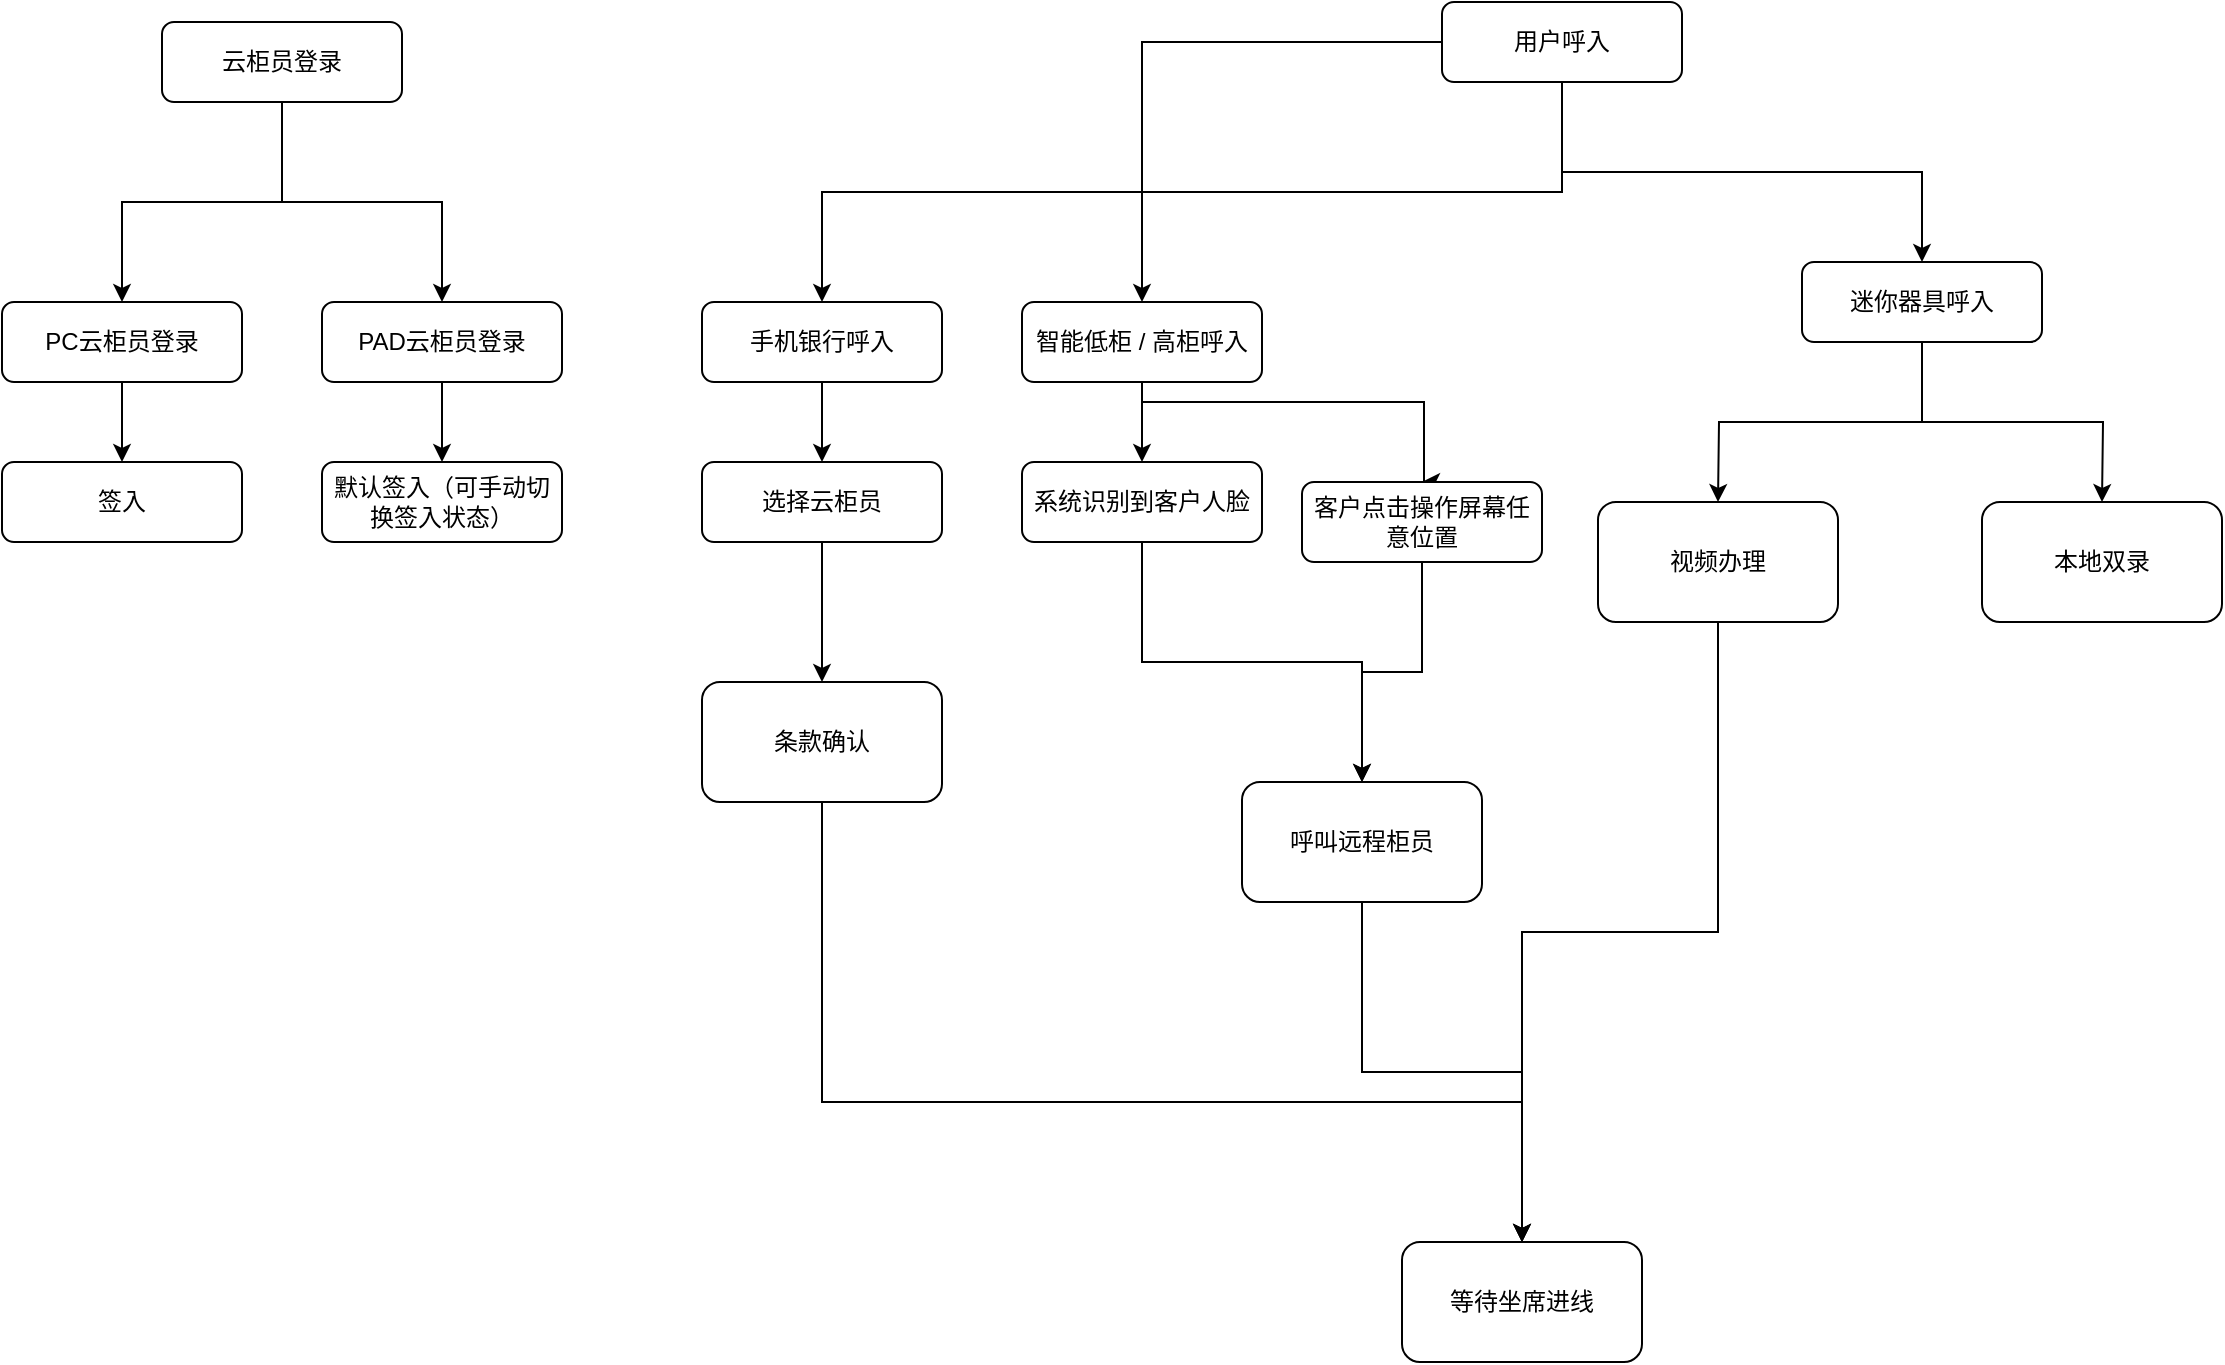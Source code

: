 <mxfile version="24.2.8" type="github">
  <diagram id="C5RBs43oDa-KdzZeNtuy" name="Page-1">
    <mxGraphModel dx="2214" dy="1774" grid="1" gridSize="10" guides="1" tooltips="1" connect="1" arrows="1" fold="1" page="1" pageScale="1" pageWidth="827" pageHeight="1169" math="0" shadow="0">
      <root>
        <mxCell id="WIyWlLk6GJQsqaUBKTNV-0" />
        <mxCell id="WIyWlLk6GJQsqaUBKTNV-1" parent="WIyWlLk6GJQsqaUBKTNV-0" />
        <mxCell id="HxlN1PRi2jvmmC1PD4Mm-4" style="edgeStyle=orthogonalEdgeStyle;rounded=0;orthogonalLoop=1;jettySize=auto;html=1;exitX=0.5;exitY=1;exitDx=0;exitDy=0;entryX=0.5;entryY=0;entryDx=0;entryDy=0;" edge="1" parent="WIyWlLk6GJQsqaUBKTNV-1" source="WIyWlLk6GJQsqaUBKTNV-3" target="HxlN1PRi2jvmmC1PD4Mm-0">
          <mxGeometry relative="1" as="geometry" />
        </mxCell>
        <mxCell id="HxlN1PRi2jvmmC1PD4Mm-5" style="edgeStyle=orthogonalEdgeStyle;rounded=0;orthogonalLoop=1;jettySize=auto;html=1;entryX=0.5;entryY=0;entryDx=0;entryDy=0;" edge="1" parent="WIyWlLk6GJQsqaUBKTNV-1" source="WIyWlLk6GJQsqaUBKTNV-3" target="HxlN1PRi2jvmmC1PD4Mm-1">
          <mxGeometry relative="1" as="geometry" />
        </mxCell>
        <mxCell id="WIyWlLk6GJQsqaUBKTNV-3" value="云柜员登录" style="rounded=1;whiteSpace=wrap;html=1;fontSize=12;glass=0;strokeWidth=1;shadow=0;" parent="WIyWlLk6GJQsqaUBKTNV-1" vertex="1">
          <mxGeometry x="-20" y="-210" width="120" height="40" as="geometry" />
        </mxCell>
        <mxCell id="HxlN1PRi2jvmmC1PD4Mm-6" style="edgeStyle=orthogonalEdgeStyle;rounded=0;orthogonalLoop=1;jettySize=auto;html=1;exitX=0.5;exitY=1;exitDx=0;exitDy=0;entryX=0.5;entryY=0;entryDx=0;entryDy=0;" edge="1" parent="WIyWlLk6GJQsqaUBKTNV-1" source="HxlN1PRi2jvmmC1PD4Mm-0" target="HxlN1PRi2jvmmC1PD4Mm-2">
          <mxGeometry relative="1" as="geometry" />
        </mxCell>
        <mxCell id="HxlN1PRi2jvmmC1PD4Mm-0" value="PC云柜员登录" style="rounded=1;whiteSpace=wrap;html=1;fontSize=12;glass=0;strokeWidth=1;shadow=0;" vertex="1" parent="WIyWlLk6GJQsqaUBKTNV-1">
          <mxGeometry x="-100" y="-70" width="120" height="40" as="geometry" />
        </mxCell>
        <mxCell id="HxlN1PRi2jvmmC1PD4Mm-7" style="edgeStyle=orthogonalEdgeStyle;rounded=0;orthogonalLoop=1;jettySize=auto;html=1;exitX=0.5;exitY=1;exitDx=0;exitDy=0;entryX=0.5;entryY=0;entryDx=0;entryDy=0;" edge="1" parent="WIyWlLk6GJQsqaUBKTNV-1" source="HxlN1PRi2jvmmC1PD4Mm-1" target="HxlN1PRi2jvmmC1PD4Mm-3">
          <mxGeometry relative="1" as="geometry" />
        </mxCell>
        <mxCell id="HxlN1PRi2jvmmC1PD4Mm-1" value="PAD云柜员登录" style="rounded=1;whiteSpace=wrap;html=1;fontSize=12;glass=0;strokeWidth=1;shadow=0;" vertex="1" parent="WIyWlLk6GJQsqaUBKTNV-1">
          <mxGeometry x="60" y="-70" width="120" height="40" as="geometry" />
        </mxCell>
        <mxCell id="HxlN1PRi2jvmmC1PD4Mm-2" value="签入" style="rounded=1;whiteSpace=wrap;html=1;fontSize=12;glass=0;strokeWidth=1;shadow=0;" vertex="1" parent="WIyWlLk6GJQsqaUBKTNV-1">
          <mxGeometry x="-100" y="10" width="120" height="40" as="geometry" />
        </mxCell>
        <mxCell id="HxlN1PRi2jvmmC1PD4Mm-3" value="默认签入（可手动切换签入状态）" style="rounded=1;whiteSpace=wrap;html=1;fontSize=12;glass=0;strokeWidth=1;shadow=0;" vertex="1" parent="WIyWlLk6GJQsqaUBKTNV-1">
          <mxGeometry x="60" y="10" width="120" height="40" as="geometry" />
        </mxCell>
        <mxCell id="HxlN1PRi2jvmmC1PD4Mm-8" style="edgeStyle=orthogonalEdgeStyle;rounded=0;orthogonalLoop=1;jettySize=auto;html=1;exitX=0.5;exitY=1;exitDx=0;exitDy=0;entryX=0.5;entryY=0;entryDx=0;entryDy=0;" edge="1" parent="WIyWlLk6GJQsqaUBKTNV-1" source="HxlN1PRi2jvmmC1PD4Mm-10" target="HxlN1PRi2jvmmC1PD4Mm-12">
          <mxGeometry relative="1" as="geometry" />
        </mxCell>
        <mxCell id="HxlN1PRi2jvmmC1PD4Mm-9" style="edgeStyle=orthogonalEdgeStyle;rounded=0;orthogonalLoop=1;jettySize=auto;html=1;entryX=0.5;entryY=0;entryDx=0;entryDy=0;" edge="1" parent="WIyWlLk6GJQsqaUBKTNV-1" source="HxlN1PRi2jvmmC1PD4Mm-10" target="HxlN1PRi2jvmmC1PD4Mm-14">
          <mxGeometry relative="1" as="geometry" />
        </mxCell>
        <mxCell id="HxlN1PRi2jvmmC1PD4Mm-35" style="edgeStyle=orthogonalEdgeStyle;rounded=0;orthogonalLoop=1;jettySize=auto;html=1;exitX=0.5;exitY=1;exitDx=0;exitDy=0;entryX=0.5;entryY=0;entryDx=0;entryDy=0;" edge="1" parent="WIyWlLk6GJQsqaUBKTNV-1" source="HxlN1PRi2jvmmC1PD4Mm-10" target="HxlN1PRi2jvmmC1PD4Mm-31">
          <mxGeometry relative="1" as="geometry" />
        </mxCell>
        <mxCell id="HxlN1PRi2jvmmC1PD4Mm-10" value="用户呼入" style="rounded=1;whiteSpace=wrap;html=1;fontSize=12;glass=0;strokeWidth=1;shadow=0;" vertex="1" parent="WIyWlLk6GJQsqaUBKTNV-1">
          <mxGeometry x="620" y="-220" width="120" height="40" as="geometry" />
        </mxCell>
        <mxCell id="HxlN1PRi2jvmmC1PD4Mm-11" style="edgeStyle=orthogonalEdgeStyle;rounded=0;orthogonalLoop=1;jettySize=auto;html=1;exitX=0.5;exitY=1;exitDx=0;exitDy=0;entryX=0.5;entryY=0;entryDx=0;entryDy=0;" edge="1" parent="WIyWlLk6GJQsqaUBKTNV-1" source="HxlN1PRi2jvmmC1PD4Mm-12" target="HxlN1PRi2jvmmC1PD4Mm-15">
          <mxGeometry relative="1" as="geometry" />
        </mxCell>
        <mxCell id="HxlN1PRi2jvmmC1PD4Mm-12" value="手机银行呼入" style="rounded=1;whiteSpace=wrap;html=1;fontSize=12;glass=0;strokeWidth=1;shadow=0;" vertex="1" parent="WIyWlLk6GJQsqaUBKTNV-1">
          <mxGeometry x="250" y="-70" width="120" height="40" as="geometry" />
        </mxCell>
        <mxCell id="HxlN1PRi2jvmmC1PD4Mm-13" style="edgeStyle=orthogonalEdgeStyle;rounded=0;orthogonalLoop=1;jettySize=auto;html=1;exitX=0.5;exitY=1;exitDx=0;exitDy=0;entryX=0.5;entryY=0;entryDx=0;entryDy=0;" edge="1" parent="WIyWlLk6GJQsqaUBKTNV-1" source="HxlN1PRi2jvmmC1PD4Mm-14" target="HxlN1PRi2jvmmC1PD4Mm-16">
          <mxGeometry relative="1" as="geometry" />
        </mxCell>
        <mxCell id="HxlN1PRi2jvmmC1PD4Mm-26" style="edgeStyle=orthogonalEdgeStyle;rounded=0;orthogonalLoop=1;jettySize=auto;html=1;exitX=0.5;exitY=1;exitDx=0;exitDy=0;" edge="1" parent="WIyWlLk6GJQsqaUBKTNV-1" source="HxlN1PRi2jvmmC1PD4Mm-14">
          <mxGeometry relative="1" as="geometry">
            <mxPoint x="610" y="20" as="targetPoint" />
            <Array as="points">
              <mxPoint x="470" y="-20" />
              <mxPoint x="611" y="-20" />
            </Array>
          </mxGeometry>
        </mxCell>
        <mxCell id="HxlN1PRi2jvmmC1PD4Mm-14" value="智能低柜 / 高柜呼入" style="rounded=1;whiteSpace=wrap;html=1;fontSize=12;glass=0;strokeWidth=1;shadow=0;" vertex="1" parent="WIyWlLk6GJQsqaUBKTNV-1">
          <mxGeometry x="410" y="-70" width="120" height="40" as="geometry" />
        </mxCell>
        <mxCell id="HxlN1PRi2jvmmC1PD4Mm-18" value="" style="edgeStyle=orthogonalEdgeStyle;rounded=0;orthogonalLoop=1;jettySize=auto;html=1;" edge="1" parent="WIyWlLk6GJQsqaUBKTNV-1" source="HxlN1PRi2jvmmC1PD4Mm-15" target="HxlN1PRi2jvmmC1PD4Mm-17">
          <mxGeometry relative="1" as="geometry" />
        </mxCell>
        <mxCell id="HxlN1PRi2jvmmC1PD4Mm-15" value="选择云柜员" style="rounded=1;whiteSpace=wrap;html=1;fontSize=12;glass=0;strokeWidth=1;shadow=0;" vertex="1" parent="WIyWlLk6GJQsqaUBKTNV-1">
          <mxGeometry x="250" y="10" width="120" height="40" as="geometry" />
        </mxCell>
        <mxCell id="HxlN1PRi2jvmmC1PD4Mm-22" value="" style="edgeStyle=orthogonalEdgeStyle;rounded=0;orthogonalLoop=1;jettySize=auto;html=1;" edge="1" parent="WIyWlLk6GJQsqaUBKTNV-1" source="HxlN1PRi2jvmmC1PD4Mm-16" target="HxlN1PRi2jvmmC1PD4Mm-21">
          <mxGeometry relative="1" as="geometry" />
        </mxCell>
        <mxCell id="HxlN1PRi2jvmmC1PD4Mm-16" value="系统识别到客户人脸" style="rounded=1;whiteSpace=wrap;html=1;fontSize=12;glass=0;strokeWidth=1;shadow=0;" vertex="1" parent="WIyWlLk6GJQsqaUBKTNV-1">
          <mxGeometry x="410" y="10" width="120" height="40" as="geometry" />
        </mxCell>
        <mxCell id="HxlN1PRi2jvmmC1PD4Mm-20" value="" style="edgeStyle=orthogonalEdgeStyle;rounded=0;orthogonalLoop=1;jettySize=auto;html=1;" edge="1" parent="WIyWlLk6GJQsqaUBKTNV-1" source="HxlN1PRi2jvmmC1PD4Mm-17" target="HxlN1PRi2jvmmC1PD4Mm-19">
          <mxGeometry relative="1" as="geometry">
            <Array as="points">
              <mxPoint x="310" y="330" />
              <mxPoint x="660" y="330" />
            </Array>
          </mxGeometry>
        </mxCell>
        <mxCell id="HxlN1PRi2jvmmC1PD4Mm-17" value="条款确认" style="whiteSpace=wrap;html=1;rounded=1;glass=0;strokeWidth=1;shadow=0;" vertex="1" parent="WIyWlLk6GJQsqaUBKTNV-1">
          <mxGeometry x="250" y="120" width="120" height="60" as="geometry" />
        </mxCell>
        <mxCell id="HxlN1PRi2jvmmC1PD4Mm-19" value="等待坐席进线" style="whiteSpace=wrap;html=1;rounded=1;glass=0;strokeWidth=1;shadow=0;" vertex="1" parent="WIyWlLk6GJQsqaUBKTNV-1">
          <mxGeometry x="600" y="400" width="120" height="60" as="geometry" />
        </mxCell>
        <mxCell id="HxlN1PRi2jvmmC1PD4Mm-29" style="edgeStyle=orthogonalEdgeStyle;rounded=0;orthogonalLoop=1;jettySize=auto;html=1;entryX=0.5;entryY=0;entryDx=0;entryDy=0;" edge="1" parent="WIyWlLk6GJQsqaUBKTNV-1" source="HxlN1PRi2jvmmC1PD4Mm-21" target="HxlN1PRi2jvmmC1PD4Mm-19">
          <mxGeometry relative="1" as="geometry" />
        </mxCell>
        <mxCell id="HxlN1PRi2jvmmC1PD4Mm-21" value="呼叫远程柜员" style="whiteSpace=wrap;html=1;rounded=1;glass=0;strokeWidth=1;shadow=0;" vertex="1" parent="WIyWlLk6GJQsqaUBKTNV-1">
          <mxGeometry x="520" y="170" width="120" height="60" as="geometry" />
        </mxCell>
        <mxCell id="HxlN1PRi2jvmmC1PD4Mm-28" style="edgeStyle=orthogonalEdgeStyle;rounded=0;orthogonalLoop=1;jettySize=auto;html=1;exitX=0.5;exitY=1;exitDx=0;exitDy=0;entryX=0.5;entryY=0;entryDx=0;entryDy=0;" edge="1" parent="WIyWlLk6GJQsqaUBKTNV-1" source="HxlN1PRi2jvmmC1PD4Mm-27" target="HxlN1PRi2jvmmC1PD4Mm-21">
          <mxGeometry relative="1" as="geometry" />
        </mxCell>
        <mxCell id="HxlN1PRi2jvmmC1PD4Mm-27" value="客户点击操作屏幕任意位置" style="rounded=1;whiteSpace=wrap;html=1;fontSize=12;glass=0;strokeWidth=1;shadow=0;" vertex="1" parent="WIyWlLk6GJQsqaUBKTNV-1">
          <mxGeometry x="550" y="20" width="120" height="40" as="geometry" />
        </mxCell>
        <mxCell id="HxlN1PRi2jvmmC1PD4Mm-32" style="edgeStyle=orthogonalEdgeStyle;rounded=0;orthogonalLoop=1;jettySize=auto;html=1;exitX=0.5;exitY=1;exitDx=0;exitDy=0;" edge="1" parent="WIyWlLk6GJQsqaUBKTNV-1" source="HxlN1PRi2jvmmC1PD4Mm-31">
          <mxGeometry relative="1" as="geometry">
            <mxPoint x="758" y="30" as="targetPoint" />
          </mxGeometry>
        </mxCell>
        <mxCell id="HxlN1PRi2jvmmC1PD4Mm-36" style="edgeStyle=orthogonalEdgeStyle;rounded=0;orthogonalLoop=1;jettySize=auto;html=1;exitX=0.5;exitY=1;exitDx=0;exitDy=0;" edge="1" parent="WIyWlLk6GJQsqaUBKTNV-1" source="HxlN1PRi2jvmmC1PD4Mm-31">
          <mxGeometry relative="1" as="geometry">
            <mxPoint x="950" y="30" as="targetPoint" />
          </mxGeometry>
        </mxCell>
        <mxCell id="HxlN1PRi2jvmmC1PD4Mm-31" value="迷你器具呼入" style="rounded=1;whiteSpace=wrap;html=1;fontSize=12;glass=0;strokeWidth=1;shadow=0;" vertex="1" parent="WIyWlLk6GJQsqaUBKTNV-1">
          <mxGeometry x="800" y="-90" width="120" height="40" as="geometry" />
        </mxCell>
        <mxCell id="HxlN1PRi2jvmmC1PD4Mm-39" style="edgeStyle=orthogonalEdgeStyle;rounded=0;orthogonalLoop=1;jettySize=auto;html=1;exitX=0.5;exitY=1;exitDx=0;exitDy=0;" edge="1" parent="WIyWlLk6GJQsqaUBKTNV-1" source="HxlN1PRi2jvmmC1PD4Mm-33" target="HxlN1PRi2jvmmC1PD4Mm-19">
          <mxGeometry relative="1" as="geometry" />
        </mxCell>
        <mxCell id="HxlN1PRi2jvmmC1PD4Mm-33" value="视频办理" style="whiteSpace=wrap;html=1;rounded=1;glass=0;strokeWidth=1;shadow=0;" vertex="1" parent="WIyWlLk6GJQsqaUBKTNV-1">
          <mxGeometry x="698" y="30" width="120" height="60" as="geometry" />
        </mxCell>
        <mxCell id="HxlN1PRi2jvmmC1PD4Mm-37" value="本地双录" style="whiteSpace=wrap;html=1;rounded=1;glass=0;strokeWidth=1;shadow=0;" vertex="1" parent="WIyWlLk6GJQsqaUBKTNV-1">
          <mxGeometry x="890" y="30" width="120" height="60" as="geometry" />
        </mxCell>
      </root>
    </mxGraphModel>
  </diagram>
</mxfile>
